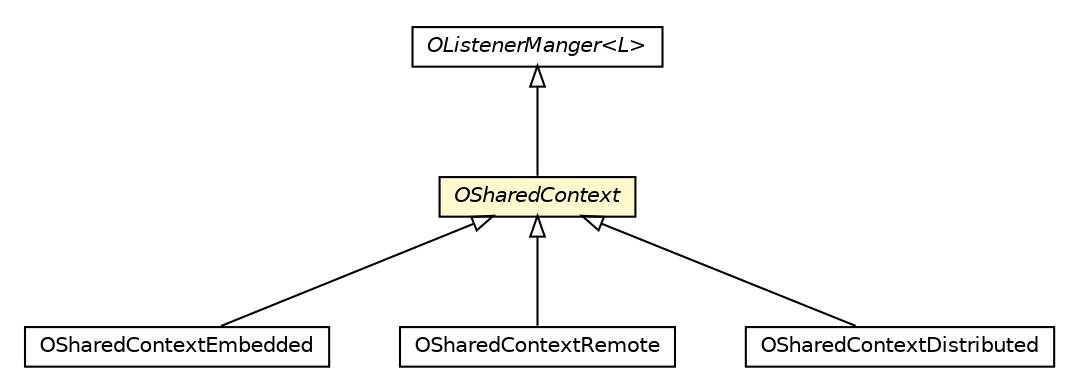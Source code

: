 #!/usr/local/bin/dot
#
# Class diagram 
# Generated by UMLGraph version R5_6-24-gf6e263 (http://www.umlgraph.org/)
#

digraph G {
	edge [fontname="Helvetica",fontsize=10,labelfontname="Helvetica",labelfontsize=10];
	node [fontname="Helvetica",fontsize=10,shape=plaintext];
	nodesep=0.25;
	ranksep=0.5;
	// com.orientechnologies.common.listener.OListenerManger<L>
	c6781705 [label=<<table title="com.orientechnologies.common.listener.OListenerManger" border="0" cellborder="1" cellspacing="0" cellpadding="2" port="p" href="../../../common/listener/OListenerManger.html">
		<tr><td><table border="0" cellspacing="0" cellpadding="1">
<tr><td align="center" balign="center"><font face="Helvetica-Oblique"> OListenerManger&lt;L&gt; </font></td></tr>
		</table></td></tr>
		</table>>, URL="../../../common/listener/OListenerManger.html", fontname="Helvetica", fontcolor="black", fontsize=10.0];
	// com.orientechnologies.orient.core.db.OSharedContext
	c6781798 [label=<<table title="com.orientechnologies.orient.core.db.OSharedContext" border="0" cellborder="1" cellspacing="0" cellpadding="2" port="p" bgcolor="lemonChiffon" href="./OSharedContext.html">
		<tr><td><table border="0" cellspacing="0" cellpadding="1">
<tr><td align="center" balign="center"><font face="Helvetica-Oblique"> OSharedContext </font></td></tr>
		</table></td></tr>
		</table>>, URL="./OSharedContext.html", fontname="Helvetica", fontcolor="black", fontsize=10.0];
	// com.orientechnologies.orient.core.db.OSharedContextEmbedded
	c6781800 [label=<<table title="com.orientechnologies.orient.core.db.OSharedContextEmbedded" border="0" cellborder="1" cellspacing="0" cellpadding="2" port="p" href="./OSharedContextEmbedded.html">
		<tr><td><table border="0" cellspacing="0" cellpadding="1">
<tr><td align="center" balign="center"> OSharedContextEmbedded </td></tr>
		</table></td></tr>
		</table>>, URL="./OSharedContextEmbedded.html", fontname="Helvetica", fontcolor="black", fontsize=10.0];
	// com.orientechnologies.orient.core.db.document.OSharedContextRemote
	c6781895 [label=<<table title="com.orientechnologies.orient.core.db.document.OSharedContextRemote" border="0" cellborder="1" cellspacing="0" cellpadding="2" port="p" href="./document/OSharedContextRemote.html">
		<tr><td><table border="0" cellspacing="0" cellpadding="1">
<tr><td align="center" balign="center"> OSharedContextRemote </td></tr>
		</table></td></tr>
		</table>>, URL="./document/OSharedContextRemote.html", fontname="Helvetica", fontcolor="black", fontsize=10.0];
	// com.orientechnologies.orient.server.distributed.impl.metadata.OSharedContextDistributed
	c6784033 [label=<<table title="com.orientechnologies.orient.server.distributed.impl.metadata.OSharedContextDistributed" border="0" cellborder="1" cellspacing="0" cellpadding="2" port="p" href="../../server/distributed/impl/metadata/OSharedContextDistributed.html">
		<tr><td><table border="0" cellspacing="0" cellpadding="1">
<tr><td align="center" balign="center"> OSharedContextDistributed </td></tr>
		</table></td></tr>
		</table>>, URL="../../server/distributed/impl/metadata/OSharedContextDistributed.html", fontname="Helvetica", fontcolor="black", fontsize=10.0];
	//com.orientechnologies.orient.core.db.OSharedContext extends com.orientechnologies.common.listener.OListenerManger<com.orientechnologies.orient.core.db.OMetadataUpdateListener>
	c6781705:p -> c6781798:p [dir=back,arrowtail=empty];
	//com.orientechnologies.orient.core.db.OSharedContextEmbedded extends com.orientechnologies.orient.core.db.OSharedContext
	c6781798:p -> c6781800:p [dir=back,arrowtail=empty];
	//com.orientechnologies.orient.core.db.document.OSharedContextRemote extends com.orientechnologies.orient.core.db.OSharedContext
	c6781798:p -> c6781895:p [dir=back,arrowtail=empty];
	//com.orientechnologies.orient.server.distributed.impl.metadata.OSharedContextDistributed extends com.orientechnologies.orient.core.db.OSharedContext
	c6781798:p -> c6784033:p [dir=back,arrowtail=empty];
}


